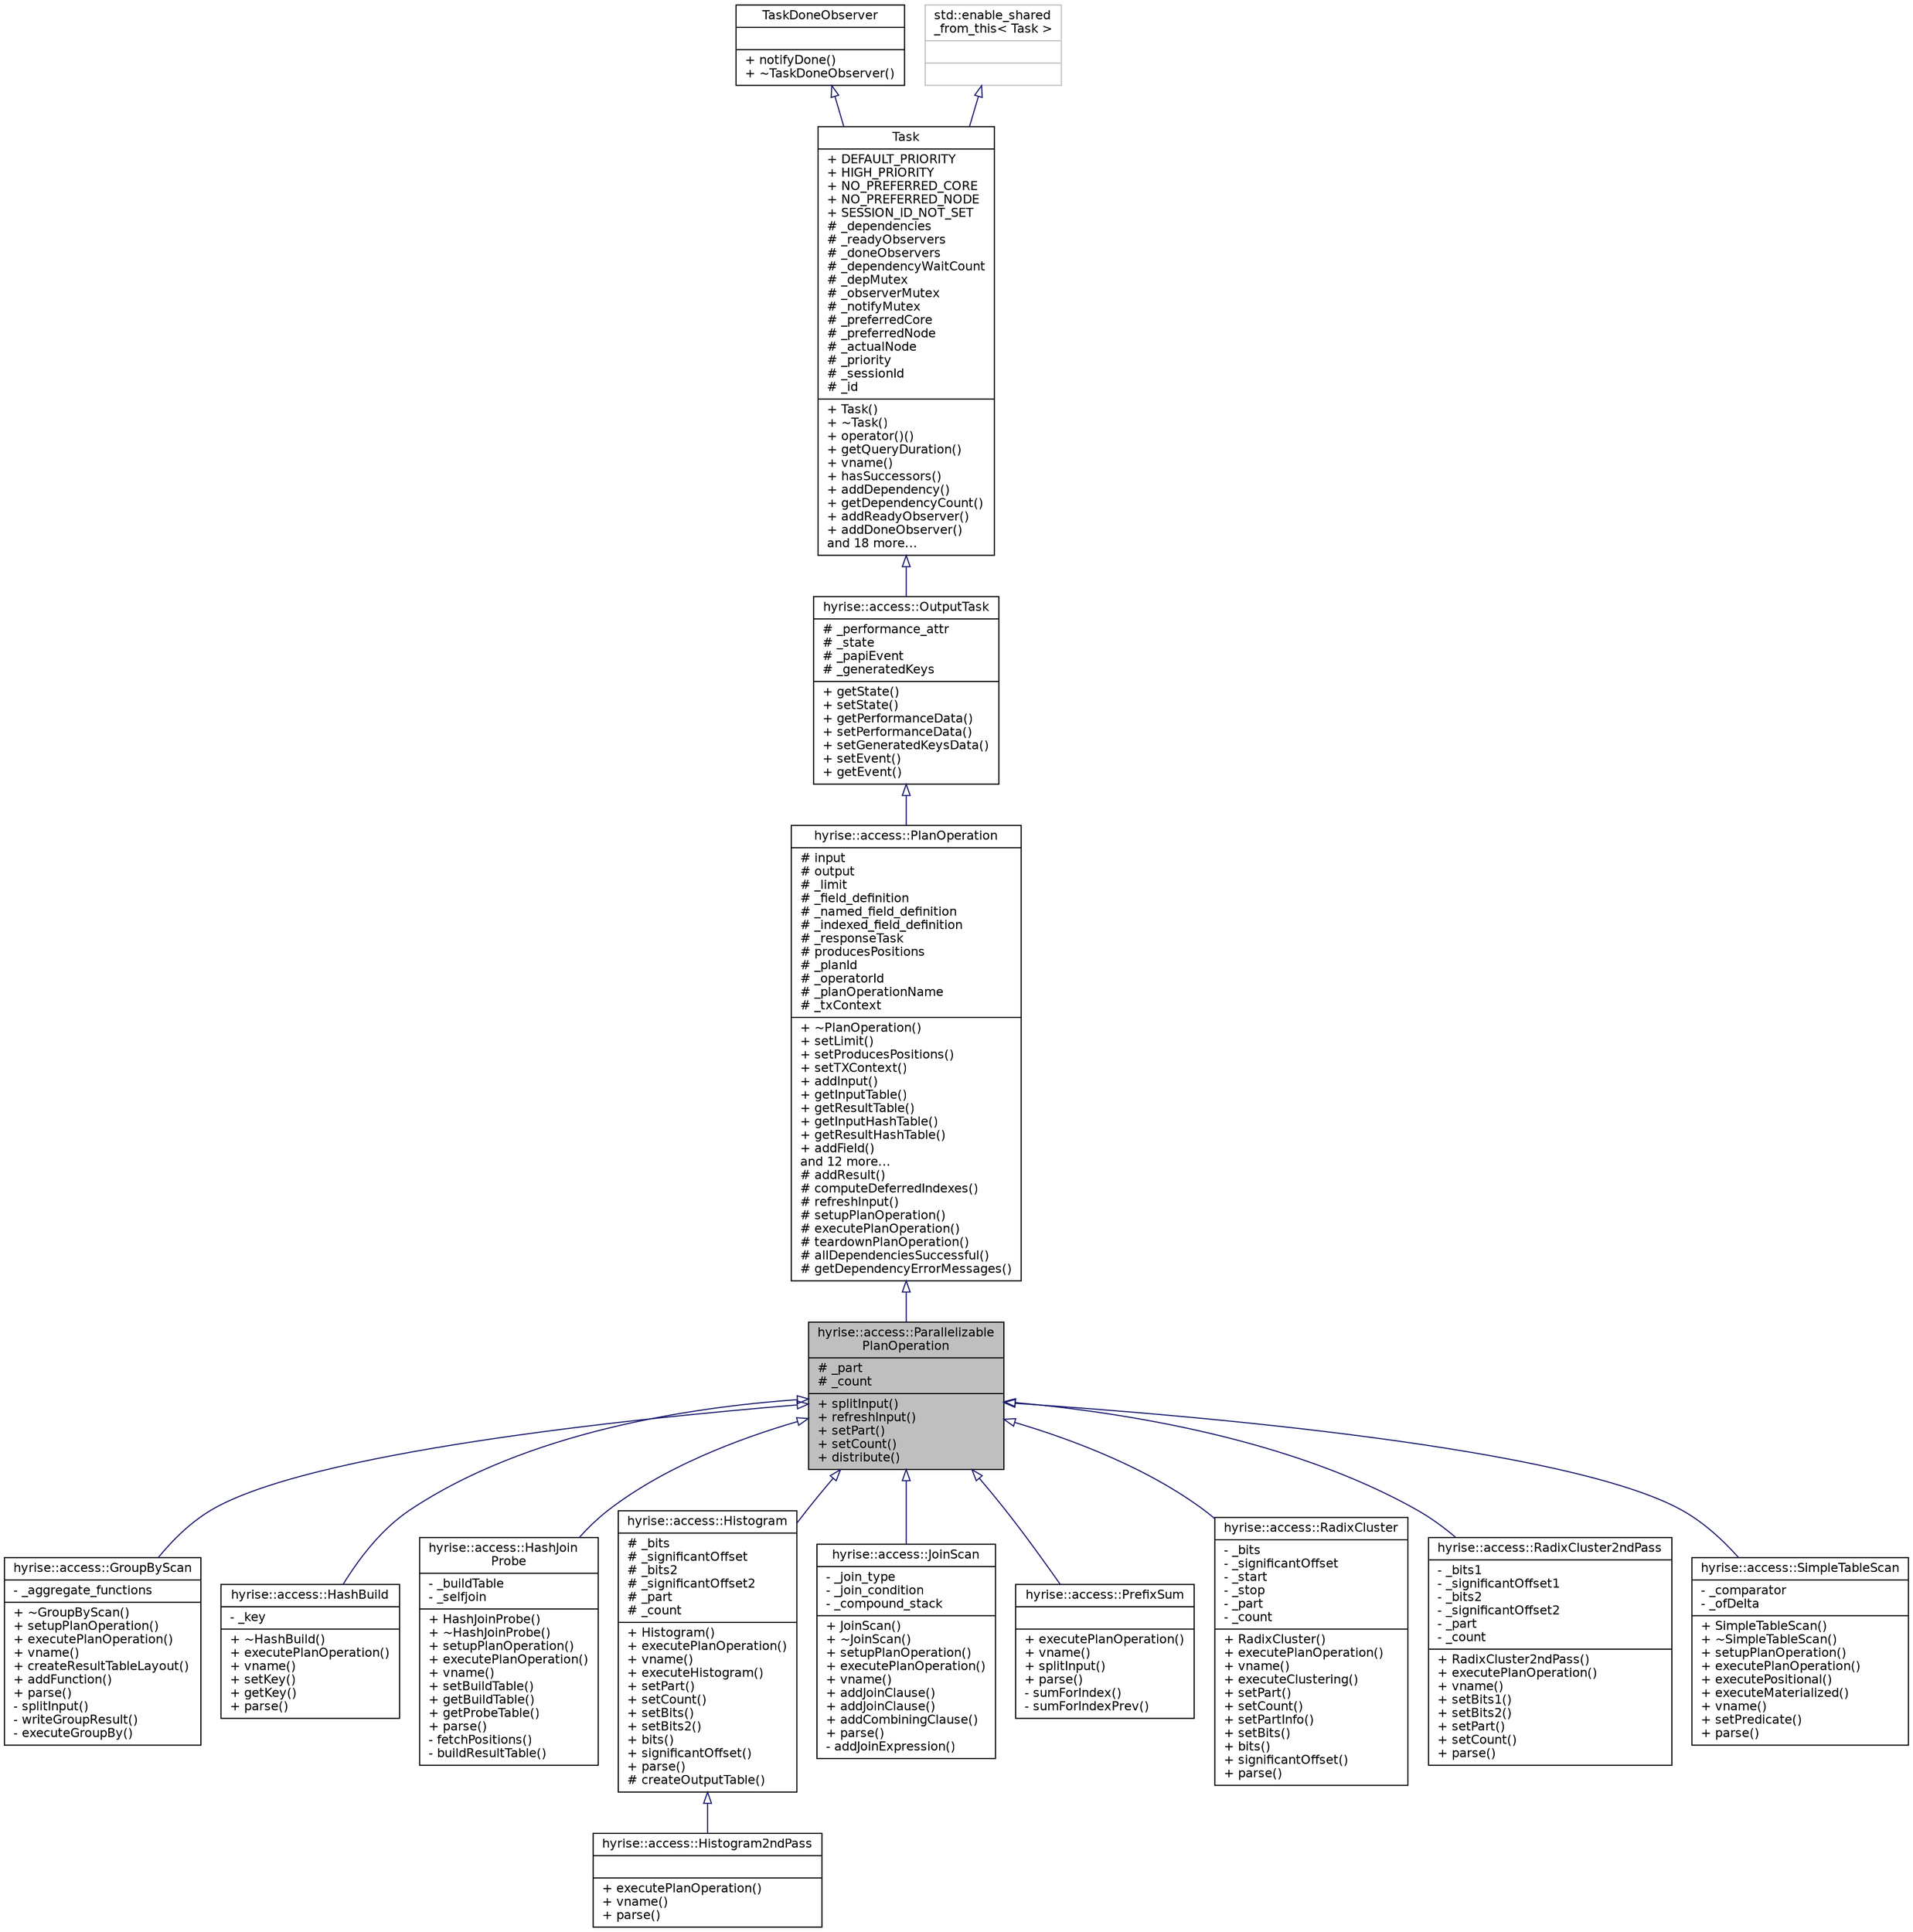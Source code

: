 digraph "hyrise::access::ParallelizablePlanOperation"
{
  edge [fontname="Helvetica",fontsize="11",labelfontname="Helvetica",labelfontsize="11"];
  node [fontname="Helvetica",fontsize="11",shape=record];
  Node1 [label="{hyrise::access::Parallelizable\lPlanOperation\n|# _part\l# _count\l|+ splitInput()\l+ refreshInput()\l+ setPart()\l+ setCount()\l+ distribute()\l}",height=0.2,width=0.4,color="black", fillcolor="grey75", style="filled" fontcolor="black"];
  Node2 -> Node1 [dir="back",color="midnightblue",fontsize="11",style="solid",arrowtail="onormal",fontname="Helvetica"];
  Node2 [label="{hyrise::access::PlanOperation\n|# input\l# output\l# _limit\l# _field_definition\l# _named_field_definition\l# _indexed_field_definition\l# _responseTask\l# producesPositions\l# _planId\l# _operatorId\l# _planOperationName\l# _txContext\l|+ ~PlanOperation()\l+ setLimit()\l+ setProducesPositions()\l+ setTXContext()\l+ addInput()\l+ getInputTable()\l+ getResultTable()\l+ getInputHashTable()\l+ getResultHashTable()\l+ addField()\land 12 more...\l# addResult()\l# computeDeferredIndexes()\l# refreshInput()\l# setupPlanOperation()\l# executePlanOperation()\l# teardownPlanOperation()\l# allDependenciesSuccessful()\l# getDependencyErrorMessages()\l}",height=0.2,width=0.4,color="black", fillcolor="white", style="filled",URL="$classhyrise_1_1access_1_1_plan_operation.html"];
  Node3 -> Node2 [dir="back",color="midnightblue",fontsize="11",style="solid",arrowtail="onormal",fontname="Helvetica"];
  Node3 [label="{hyrise::access::OutputTask\n|# _performance_attr\l# _state\l# _papiEvent\l# _generatedKeys\l|+ getState()\l+ setState()\l+ getPerformanceData()\l+ setPerformanceData()\l+ setGeneratedKeysData()\l+ setEvent()\l+ getEvent()\l}",height=0.2,width=0.4,color="black", fillcolor="white", style="filled",URL="$classhyrise_1_1access_1_1_output_task.html"];
  Node4 -> Node3 [dir="back",color="midnightblue",fontsize="11",style="solid",arrowtail="onormal",fontname="Helvetica"];
  Node4 [label="{Task\n|+ DEFAULT_PRIORITY\l+ HIGH_PRIORITY\l+ NO_PREFERRED_CORE\l+ NO_PREFERRED_NODE\l+ SESSION_ID_NOT_SET\l# _dependencies\l# _readyObservers\l# _doneObservers\l# _dependencyWaitCount\l# _depMutex\l# _observerMutex\l# _notifyMutex\l# _preferredCore\l# _preferredNode\l# _actualNode\l# _priority\l# _sessionId\l# _id\l|+ Task()\l+ ~Task()\l+ operator()()\l+ getQueryDuration()\l+ vname()\l+ hasSuccessors()\l+ addDependency()\l+ getDependencyCount()\l+ addReadyObserver()\l+ addDoneObserver()\land 18 more...\l}",height=0.2,width=0.4,color="black", fillcolor="white", style="filled",URL="$class_task.html"];
  Node5 -> Node4 [dir="back",color="midnightblue",fontsize="11",style="solid",arrowtail="onormal",fontname="Helvetica"];
  Node5 [label="{TaskDoneObserver\n||+ notifyDone()\l+ ~TaskDoneObserver()\l}",height=0.2,width=0.4,color="black", fillcolor="white", style="filled",URL="$class_task_done_observer.html"];
  Node6 -> Node4 [dir="back",color="midnightblue",fontsize="11",style="solid",arrowtail="onormal",fontname="Helvetica"];
  Node6 [label="{std::enable_shared\l_from_this\< Task \>\n||}",height=0.2,width=0.4,color="grey75", fillcolor="white", style="filled"];
  Node1 -> Node7 [dir="back",color="midnightblue",fontsize="11",style="solid",arrowtail="onormal",fontname="Helvetica"];
  Node7 [label="{hyrise::access::GroupByScan\n|- _aggregate_functions\l|+ ~GroupByScan()\l+ setupPlanOperation()\l+ executePlanOperation()\l+ vname()\l+ createResultTableLayout()\l+ addFunction()\l+ parse()\l- splitInput()\l- writeGroupResult()\l- executeGroupBy()\l}",height=0.2,width=0.4,color="black", fillcolor="white", style="filled",URL="$classhyrise_1_1access_1_1_group_by_scan.html"];
  Node1 -> Node8 [dir="back",color="midnightblue",fontsize="11",style="solid",arrowtail="onormal",fontname="Helvetica"];
  Node8 [label="{hyrise::access::HashBuild\n|- _key\l|+ ~HashBuild()\l+ executePlanOperation()\l+ vname()\l+ setKey()\l+ getKey()\l+ parse()\l}",height=0.2,width=0.4,color="black", fillcolor="white", style="filled",URL="$classhyrise_1_1access_1_1_hash_build.html"];
  Node1 -> Node9 [dir="back",color="midnightblue",fontsize="11",style="solid",arrowtail="onormal",fontname="Helvetica"];
  Node9 [label="{hyrise::access::HashJoin\lProbe\n|- _buildTable\l- _selfjoin\l|+ HashJoinProbe()\l+ ~HashJoinProbe()\l+ setupPlanOperation()\l+ executePlanOperation()\l+ vname()\l+ setBuildTable()\l+ getBuildTable()\l+ getProbeTable()\l+ parse()\l- fetchPositions()\l- buildResultTable()\l}",height=0.2,width=0.4,color="black", fillcolor="white", style="filled",URL="$classhyrise_1_1access_1_1_hash_join_probe.html"];
  Node1 -> Node10 [dir="back",color="midnightblue",fontsize="11",style="solid",arrowtail="onormal",fontname="Helvetica"];
  Node10 [label="{hyrise::access::Histogram\n|# _bits\l# _significantOffset\l# _bits2\l# _significantOffset2\l# _part\l# _count\l|+ Histogram()\l+ executePlanOperation()\l+ vname()\l+ executeHistogram()\l+ setPart()\l+ setCount()\l+ setBits()\l+ setBits2()\l+ bits()\l+ significantOffset()\l+ parse()\l# createOutputTable()\l}",height=0.2,width=0.4,color="black", fillcolor="white", style="filled",URL="$classhyrise_1_1access_1_1_histogram.html"];
  Node10 -> Node11 [dir="back",color="midnightblue",fontsize="11",style="solid",arrowtail="onormal",fontname="Helvetica"];
  Node11 [label="{hyrise::access::Histogram2ndPass\n||+ executePlanOperation()\l+ vname()\l+ parse()\l}",height=0.2,width=0.4,color="black", fillcolor="white", style="filled",URL="$classhyrise_1_1access_1_1_histogram2nd_pass.html"];
  Node1 -> Node12 [dir="back",color="midnightblue",fontsize="11",style="solid",arrowtail="onormal",fontname="Helvetica"];
  Node12 [label="{hyrise::access::JoinScan\n|- _join_type\l- _join_condition\l- _compound_stack\l|+ JoinScan()\l+ ~JoinScan()\l+ setupPlanOperation()\l+ executePlanOperation()\l+ vname()\l+ addJoinClause()\l+ addJoinClause()\l+ addCombiningClause()\l+ parse()\l- addJoinExpression()\l}",height=0.2,width=0.4,color="black", fillcolor="white", style="filled",URL="$classhyrise_1_1access_1_1_join_scan.html"];
  Node1 -> Node13 [dir="back",color="midnightblue",fontsize="11",style="solid",arrowtail="onormal",fontname="Helvetica"];
  Node13 [label="{hyrise::access::PrefixSum\n||+ executePlanOperation()\l+ vname()\l+ splitInput()\l+ parse()\l- sumForIndex()\l- sumForIndexPrev()\l}",height=0.2,width=0.4,color="black", fillcolor="white", style="filled",URL="$classhyrise_1_1access_1_1_prefix_sum.html"];
  Node1 -> Node14 [dir="back",color="midnightblue",fontsize="11",style="solid",arrowtail="onormal",fontname="Helvetica"];
  Node14 [label="{hyrise::access::RadixCluster\n|- _bits\l- _significantOffset\l- _start\l- _stop\l- _part\l- _count\l|+ RadixCluster()\l+ executePlanOperation()\l+ vname()\l+ executeClustering()\l+ setPart()\l+ setCount()\l+ setPartInfo()\l+ setBits()\l+ bits()\l+ significantOffset()\l+ parse()\l}",height=0.2,width=0.4,color="black", fillcolor="white", style="filled",URL="$classhyrise_1_1access_1_1_radix_cluster.html"];
  Node1 -> Node15 [dir="back",color="midnightblue",fontsize="11",style="solid",arrowtail="onormal",fontname="Helvetica"];
  Node15 [label="{hyrise::access::RadixCluster2ndPass\n|- _bits1\l- _significantOffset1\l- _bits2\l- _significantOffset2\l- _part\l- _count\l|+ RadixCluster2ndPass()\l+ executePlanOperation()\l+ vname()\l+ setBits1()\l+ setBits2()\l+ setPart()\l+ setCount()\l+ parse()\l}",height=0.2,width=0.4,color="black", fillcolor="white", style="filled",URL="$classhyrise_1_1access_1_1_radix_cluster2nd_pass.html"];
  Node1 -> Node16 [dir="back",color="midnightblue",fontsize="11",style="solid",arrowtail="onormal",fontname="Helvetica"];
  Node16 [label="{hyrise::access::SimpleTableScan\n|- _comparator\l- _ofDelta\l|+ SimpleTableScan()\l+ ~SimpleTableScan()\l+ setupPlanOperation()\l+ executePlanOperation()\l+ executePositional()\l+ executeMaterialized()\l+ vname()\l+ setPredicate()\l+ parse()\l}",height=0.2,width=0.4,color="black", fillcolor="white", style="filled",URL="$classhyrise_1_1access_1_1_simple_table_scan.html"];
}
